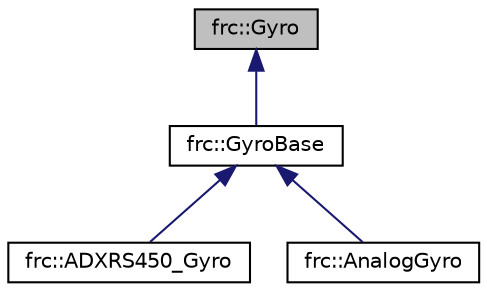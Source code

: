 digraph "frc::Gyro"
{
  edge [fontname="Helvetica",fontsize="10",labelfontname="Helvetica",labelfontsize="10"];
  node [fontname="Helvetica",fontsize="10",shape=record];
  Node1 [label="frc::Gyro",height=0.2,width=0.4,color="black", fillcolor="grey75", style="filled", fontcolor="black"];
  Node1 -> Node2 [dir="back",color="midnightblue",fontsize="10",style="solid",fontname="Helvetica"];
  Node2 [label="frc::GyroBase",height=0.2,width=0.4,color="black", fillcolor="white", style="filled",URL="$classfrc_1_1GyroBase.html",tooltip="GyroBase is the common base class for Gyro implementations such as AnalogGyro. "];
  Node2 -> Node3 [dir="back",color="midnightblue",fontsize="10",style="solid",fontname="Helvetica"];
  Node3 [label="frc::ADXRS450_Gyro",height=0.2,width=0.4,color="black", fillcolor="white", style="filled",URL="$classfrc_1_1ADXRS450__Gyro.html",tooltip="Use a rate gyro to return the robots heading relative to a starting position. "];
  Node2 -> Node4 [dir="back",color="midnightblue",fontsize="10",style="solid",fontname="Helvetica"];
  Node4 [label="frc::AnalogGyro",height=0.2,width=0.4,color="black", fillcolor="white", style="filled",URL="$classfrc_1_1AnalogGyro.html",tooltip="Use a rate gyro to return the robots heading relative to a starting position. "];
}
